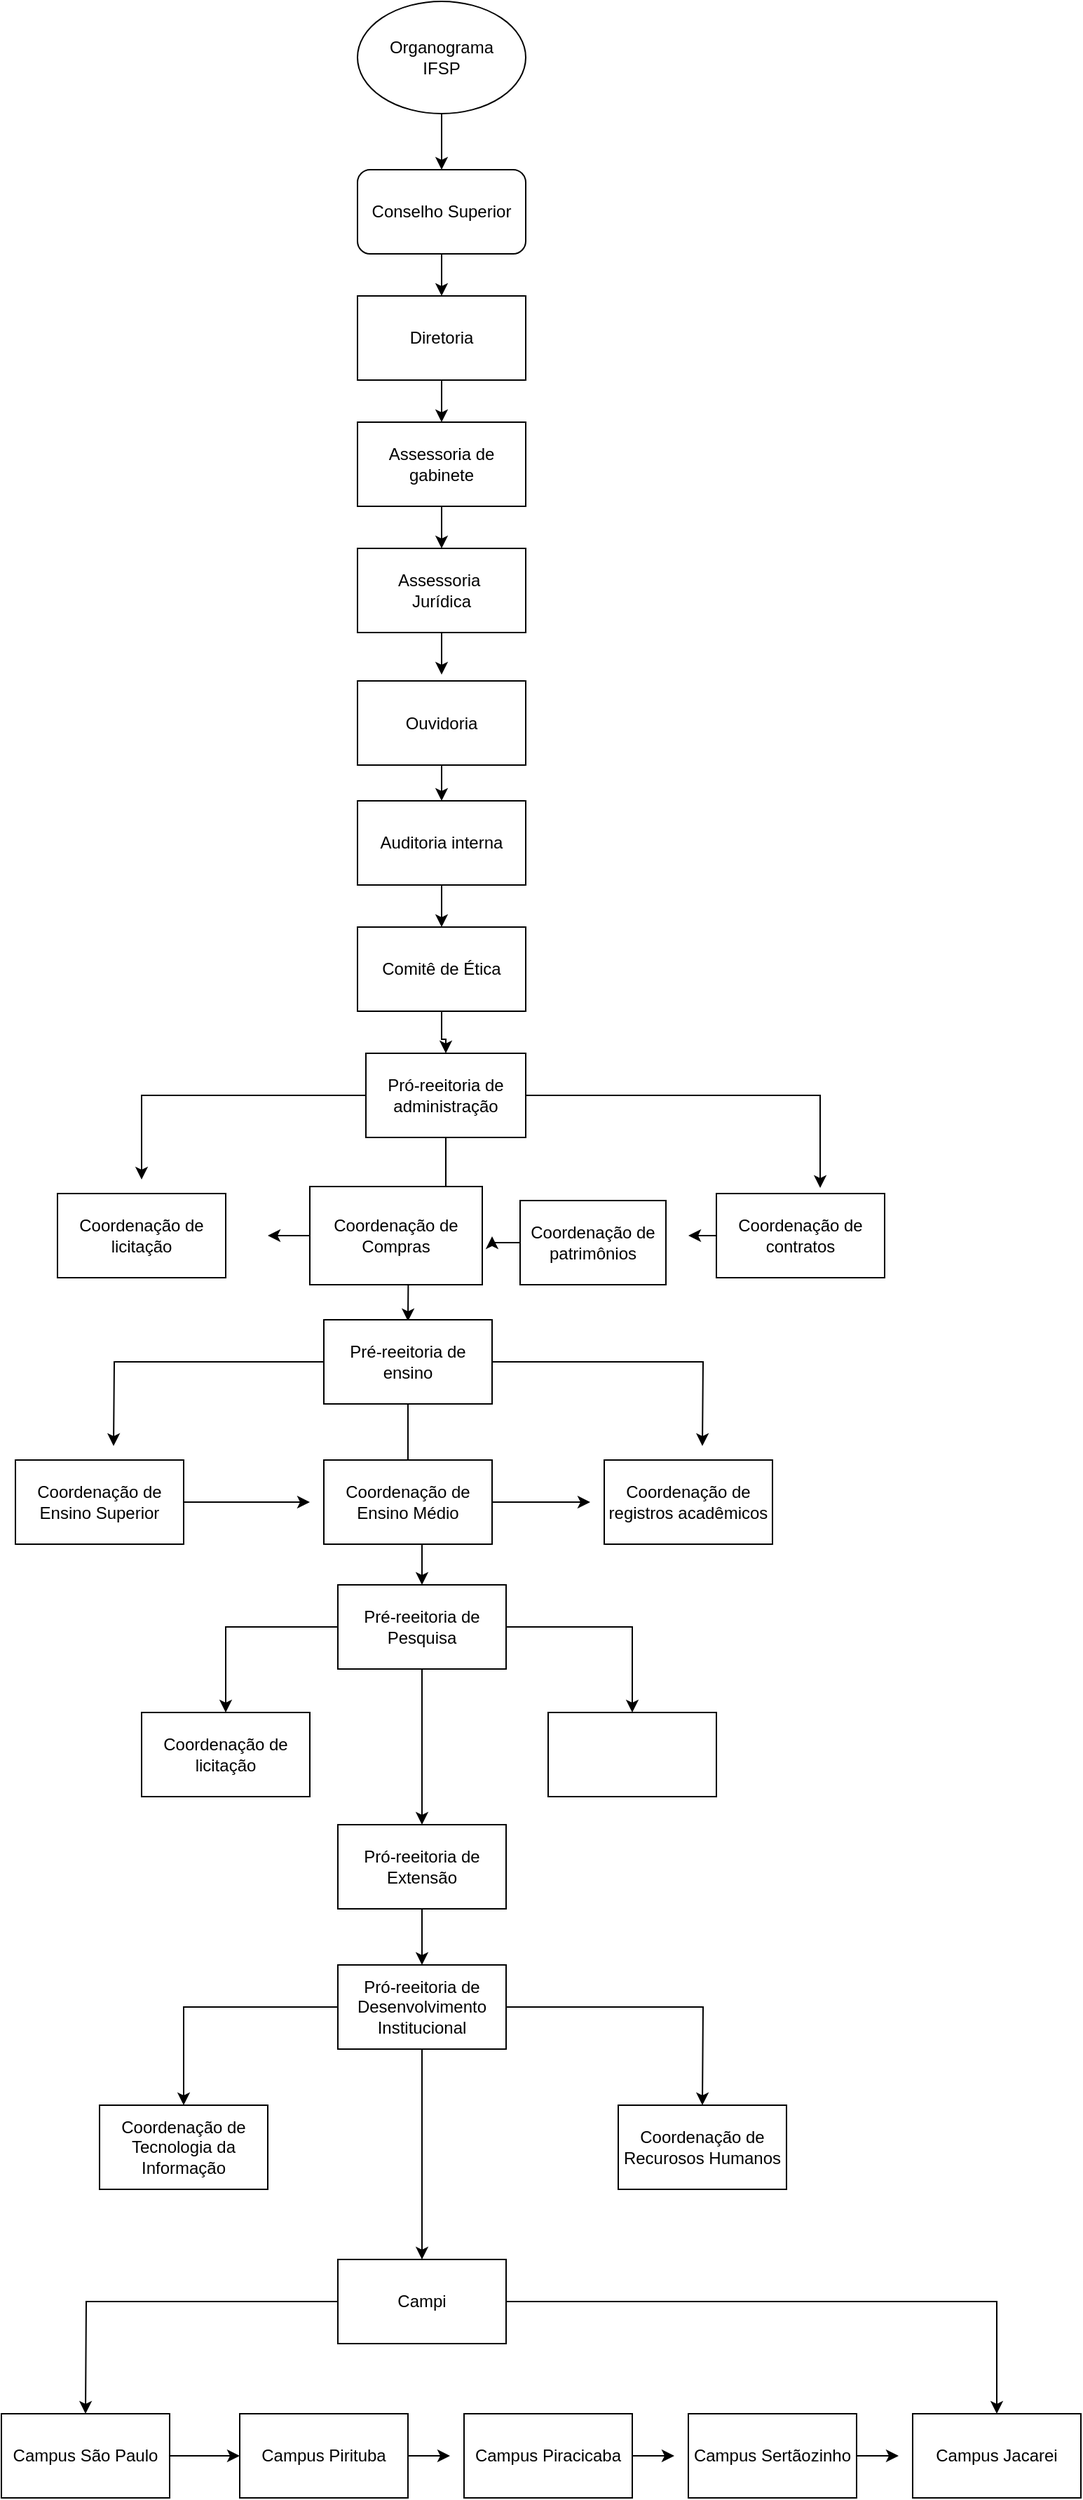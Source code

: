 <mxfile version="14.6.13" type="device"><diagram id="mtdGqqaH-EJTkpaRY5Uz" name="Página-1"><mxGraphModel dx="852" dy="494" grid="1" gridSize="10" guides="1" tooltips="1" connect="1" arrows="1" fold="1" page="1" pageScale="1" pageWidth="827" pageHeight="1169" math="0" shadow="0"><root><mxCell id="0"/><mxCell id="1" parent="0"/><mxCell id="1jJe2wnPBwwfV76Xw23E-4" style="edgeStyle=orthogonalEdgeStyle;rounded=0;orthogonalLoop=1;jettySize=auto;html=1;" edge="1" parent="1" source="1jJe2wnPBwwfV76Xw23E-1" target="1jJe2wnPBwwfV76Xw23E-5"><mxGeometry relative="1" as="geometry"><mxPoint x="414" y="250" as="targetPoint"/></mxGeometry></mxCell><mxCell id="1jJe2wnPBwwfV76Xw23E-1" value="Conselho Superior" style="rounded=1;whiteSpace=wrap;html=1;" vertex="1" parent="1"><mxGeometry x="354" y="160" width="120" height="60" as="geometry"/></mxCell><mxCell id="1jJe2wnPBwwfV76Xw23E-3" style="edgeStyle=orthogonalEdgeStyle;rounded=0;orthogonalLoop=1;jettySize=auto;html=1;" edge="1" parent="1" source="1jJe2wnPBwwfV76Xw23E-2" target="1jJe2wnPBwwfV76Xw23E-1"><mxGeometry relative="1" as="geometry"/></mxCell><mxCell id="1jJe2wnPBwwfV76Xw23E-2" value="Organograma&lt;br&gt;IFSP" style="ellipse;whiteSpace=wrap;html=1;" vertex="1" parent="1"><mxGeometry x="354" y="40" width="120" height="80" as="geometry"/></mxCell><mxCell id="1jJe2wnPBwwfV76Xw23E-8" style="edgeStyle=orthogonalEdgeStyle;rounded=0;orthogonalLoop=1;jettySize=auto;html=1;" edge="1" parent="1" source="1jJe2wnPBwwfV76Xw23E-5"><mxGeometry relative="1" as="geometry"><mxPoint x="414" y="340" as="targetPoint"/></mxGeometry></mxCell><mxCell id="1jJe2wnPBwwfV76Xw23E-5" value="Diretoria" style="rounded=0;whiteSpace=wrap;html=1;" vertex="1" parent="1"><mxGeometry x="354" y="250" width="120" height="60" as="geometry"/></mxCell><mxCell id="1jJe2wnPBwwfV76Xw23E-11" style="edgeStyle=orthogonalEdgeStyle;rounded=0;orthogonalLoop=1;jettySize=auto;html=1;" edge="1" parent="1" source="1jJe2wnPBwwfV76Xw23E-6"><mxGeometry relative="1" as="geometry"><mxPoint x="414" y="430" as="targetPoint"/></mxGeometry></mxCell><mxCell id="1jJe2wnPBwwfV76Xw23E-6" value="Assessoria de&lt;br&gt;gabinete" style="rounded=0;whiteSpace=wrap;html=1;" vertex="1" parent="1"><mxGeometry x="354" y="340" width="120" height="60" as="geometry"/></mxCell><mxCell id="1jJe2wnPBwwfV76Xw23E-12" style="edgeStyle=orthogonalEdgeStyle;rounded=0;orthogonalLoop=1;jettySize=auto;html=1;" edge="1" parent="1" source="1jJe2wnPBwwfV76Xw23E-9"><mxGeometry relative="1" as="geometry"><mxPoint x="414" y="520" as="targetPoint"/></mxGeometry></mxCell><mxCell id="1jJe2wnPBwwfV76Xw23E-9" value="Assessoria&amp;nbsp;&lt;br&gt;Jurídica" style="rounded=0;whiteSpace=wrap;html=1;" vertex="1" parent="1"><mxGeometry x="354" y="430" width="120" height="60" as="geometry"/></mxCell><mxCell id="1jJe2wnPBwwfV76Xw23E-15" style="edgeStyle=orthogonalEdgeStyle;rounded=0;orthogonalLoop=1;jettySize=auto;html=1;" edge="1" parent="1" source="1jJe2wnPBwwfV76Xw23E-13"><mxGeometry relative="1" as="geometry"><mxPoint x="414" y="610" as="targetPoint"/></mxGeometry></mxCell><mxCell id="1jJe2wnPBwwfV76Xw23E-13" value="Ouvidoria" style="rounded=0;whiteSpace=wrap;html=1;" vertex="1" parent="1"><mxGeometry x="354" y="524.5" width="120" height="60" as="geometry"/></mxCell><mxCell id="1jJe2wnPBwwfV76Xw23E-16" style="edgeStyle=orthogonalEdgeStyle;rounded=0;orthogonalLoop=1;jettySize=auto;html=1;" edge="1" parent="1" source="1jJe2wnPBwwfV76Xw23E-14" target="1jJe2wnPBwwfV76Xw23E-17"><mxGeometry relative="1" as="geometry"><mxPoint x="414" y="700" as="targetPoint"/></mxGeometry></mxCell><mxCell id="1jJe2wnPBwwfV76Xw23E-14" value="Auditoria interna" style="rounded=0;whiteSpace=wrap;html=1;" vertex="1" parent="1"><mxGeometry x="354" y="610" width="120" height="60" as="geometry"/></mxCell><mxCell id="1jJe2wnPBwwfV76Xw23E-18" style="edgeStyle=orthogonalEdgeStyle;rounded=0;orthogonalLoop=1;jettySize=auto;html=1;" edge="1" parent="1" source="1jJe2wnPBwwfV76Xw23E-17" target="1jJe2wnPBwwfV76Xw23E-19"><mxGeometry relative="1" as="geometry"><mxPoint x="414" y="790" as="targetPoint"/></mxGeometry></mxCell><mxCell id="1jJe2wnPBwwfV76Xw23E-17" value="Comitê de Ética" style="rounded=0;whiteSpace=wrap;html=1;" vertex="1" parent="1"><mxGeometry x="354" y="700" width="120" height="60" as="geometry"/></mxCell><mxCell id="1jJe2wnPBwwfV76Xw23E-20" style="edgeStyle=orthogonalEdgeStyle;rounded=0;orthogonalLoop=1;jettySize=auto;html=1;" edge="1" parent="1" source="1jJe2wnPBwwfV76Xw23E-19"><mxGeometry relative="1" as="geometry"><mxPoint x="200" y="880" as="targetPoint"/><Array as="points"><mxPoint x="200" y="820"/><mxPoint x="200" y="880"/></Array></mxGeometry></mxCell><mxCell id="1jJe2wnPBwwfV76Xw23E-26" style="edgeStyle=orthogonalEdgeStyle;rounded=0;orthogonalLoop=1;jettySize=auto;html=1;entryX=0.617;entryY=-0.067;entryDx=0;entryDy=0;entryPerimeter=0;" edge="1" parent="1" source="1jJe2wnPBwwfV76Xw23E-19" target="1jJe2wnPBwwfV76Xw23E-28"><mxGeometry relative="1" as="geometry"><mxPoint x="680" y="870" as="targetPoint"/></mxGeometry></mxCell><mxCell id="1jJe2wnPBwwfV76Xw23E-33" style="edgeStyle=orthogonalEdgeStyle;rounded=0;orthogonalLoop=1;jettySize=auto;html=1;exitX=0.5;exitY=1;exitDx=0;exitDy=0;" edge="1" parent="1" source="1jJe2wnPBwwfV76Xw23E-19"><mxGeometry relative="1" as="geometry"><mxPoint x="390" y="981" as="targetPoint"/></mxGeometry></mxCell><mxCell id="1jJe2wnPBwwfV76Xw23E-19" value="Pró-reeitoria de administração" style="rounded=0;whiteSpace=wrap;html=1;" vertex="1" parent="1"><mxGeometry x="360" y="790" width="114" height="60" as="geometry"/></mxCell><mxCell id="1jJe2wnPBwwfV76Xw23E-21" value="Coordenação de licitação" style="rounded=0;whiteSpace=wrap;html=1;" vertex="1" parent="1"><mxGeometry x="140" y="890" width="120" height="60" as="geometry"/></mxCell><mxCell id="1jJe2wnPBwwfV76Xw23E-32" style="edgeStyle=orthogonalEdgeStyle;rounded=0;orthogonalLoop=1;jettySize=auto;html=1;" edge="1" parent="1" source="1jJe2wnPBwwfV76Xw23E-23"><mxGeometry relative="1" as="geometry"><mxPoint x="290" y="920" as="targetPoint"/></mxGeometry></mxCell><mxCell id="1jJe2wnPBwwfV76Xw23E-23" value="Coordenação de Compras" style="rounded=0;whiteSpace=wrap;html=1;" vertex="1" parent="1"><mxGeometry x="320" y="885" width="123" height="70" as="geometry"/></mxCell><mxCell id="1jJe2wnPBwwfV76Xw23E-29" style="edgeStyle=orthogonalEdgeStyle;rounded=0;orthogonalLoop=1;jettySize=auto;html=1;" edge="1" parent="1" source="1jJe2wnPBwwfV76Xw23E-28"><mxGeometry relative="1" as="geometry"><mxPoint x="590" y="920" as="targetPoint"/></mxGeometry></mxCell><mxCell id="1jJe2wnPBwwfV76Xw23E-28" value="Coordenação de contratos" style="rounded=0;whiteSpace=wrap;html=1;" vertex="1" parent="1"><mxGeometry x="610" y="890" width="120" height="60" as="geometry"/></mxCell><mxCell id="1jJe2wnPBwwfV76Xw23E-31" style="edgeStyle=orthogonalEdgeStyle;rounded=0;orthogonalLoop=1;jettySize=auto;html=1;" edge="1" parent="1" source="1jJe2wnPBwwfV76Xw23E-30"><mxGeometry relative="1" as="geometry"><mxPoint x="450" y="920" as="targetPoint"/></mxGeometry></mxCell><mxCell id="1jJe2wnPBwwfV76Xw23E-30" value="Coordenação de patrimônios" style="rounded=0;whiteSpace=wrap;html=1;" vertex="1" parent="1"><mxGeometry x="470" y="895" width="104" height="60" as="geometry"/></mxCell><mxCell id="1jJe2wnPBwwfV76Xw23E-35" style="edgeStyle=orthogonalEdgeStyle;rounded=0;orthogonalLoop=1;jettySize=auto;html=1;" edge="1" parent="1" source="1jJe2wnPBwwfV76Xw23E-34"><mxGeometry relative="1" as="geometry"><mxPoint x="180" y="1070" as="targetPoint"/></mxGeometry></mxCell><mxCell id="1jJe2wnPBwwfV76Xw23E-36" style="edgeStyle=orthogonalEdgeStyle;rounded=0;orthogonalLoop=1;jettySize=auto;html=1;" edge="1" parent="1" source="1jJe2wnPBwwfV76Xw23E-34"><mxGeometry relative="1" as="geometry"><mxPoint x="600" y="1070" as="targetPoint"/></mxGeometry></mxCell><mxCell id="1jJe2wnPBwwfV76Xw23E-42" style="edgeStyle=orthogonalEdgeStyle;rounded=0;orthogonalLoop=1;jettySize=auto;html=1;exitX=0.5;exitY=1;exitDx=0;exitDy=0;" edge="1" parent="1" source="1jJe2wnPBwwfV76Xw23E-34" target="1jJe2wnPBwwfV76Xw23E-43"><mxGeometry relative="1" as="geometry"><mxPoint x="400" y="1170" as="targetPoint"/></mxGeometry></mxCell><mxCell id="1jJe2wnPBwwfV76Xw23E-34" value="Pré-reeitoria de ensino" style="rounded=0;whiteSpace=wrap;html=1;" vertex="1" parent="1"><mxGeometry x="330" y="980" width="120" height="60" as="geometry"/></mxCell><mxCell id="1jJe2wnPBwwfV76Xw23E-40" style="edgeStyle=orthogonalEdgeStyle;rounded=0;orthogonalLoop=1;jettySize=auto;html=1;" edge="1" parent="1" source="1jJe2wnPBwwfV76Xw23E-37"><mxGeometry relative="1" as="geometry"><mxPoint x="320" y="1110" as="targetPoint"/></mxGeometry></mxCell><mxCell id="1jJe2wnPBwwfV76Xw23E-37" value="Coordenação de Ensino Superior" style="rounded=0;whiteSpace=wrap;html=1;" vertex="1" parent="1"><mxGeometry x="110" y="1080" width="120" height="60" as="geometry"/></mxCell><mxCell id="1jJe2wnPBwwfV76Xw23E-38" value="Coordenação de registros acadêmicos" style="rounded=0;whiteSpace=wrap;html=1;" vertex="1" parent="1"><mxGeometry x="530" y="1080" width="120" height="60" as="geometry"/></mxCell><mxCell id="1jJe2wnPBwwfV76Xw23E-41" style="edgeStyle=orthogonalEdgeStyle;rounded=0;orthogonalLoop=1;jettySize=auto;html=1;" edge="1" parent="1" source="1jJe2wnPBwwfV76Xw23E-39"><mxGeometry relative="1" as="geometry"><mxPoint x="520" y="1110" as="targetPoint"/></mxGeometry></mxCell><mxCell id="1jJe2wnPBwwfV76Xw23E-39" value="Coordenação de Ensino Médio" style="rounded=0;whiteSpace=wrap;html=1;" vertex="1" parent="1"><mxGeometry x="330" y="1080" width="120" height="60" as="geometry"/></mxCell><mxCell id="1jJe2wnPBwwfV76Xw23E-44" style="edgeStyle=orthogonalEdgeStyle;rounded=0;orthogonalLoop=1;jettySize=auto;html=1;" edge="1" parent="1" source="1jJe2wnPBwwfV76Xw23E-43" target="1jJe2wnPBwwfV76Xw23E-45"><mxGeometry relative="1" as="geometry"><mxPoint x="290" y="1240" as="targetPoint"/></mxGeometry></mxCell><mxCell id="1jJe2wnPBwwfV76Xw23E-46" style="edgeStyle=orthogonalEdgeStyle;rounded=0;orthogonalLoop=1;jettySize=auto;html=1;" edge="1" parent="1" source="1jJe2wnPBwwfV76Xw23E-43" target="1jJe2wnPBwwfV76Xw23E-47"><mxGeometry relative="1" as="geometry"><mxPoint x="560" y="1250" as="targetPoint"/></mxGeometry></mxCell><mxCell id="1jJe2wnPBwwfV76Xw23E-48" style="edgeStyle=orthogonalEdgeStyle;rounded=0;orthogonalLoop=1;jettySize=auto;html=1;" edge="1" parent="1" source="1jJe2wnPBwwfV76Xw23E-43" target="1jJe2wnPBwwfV76Xw23E-49"><mxGeometry relative="1" as="geometry"><mxPoint x="400" y="1370" as="targetPoint"/></mxGeometry></mxCell><mxCell id="1jJe2wnPBwwfV76Xw23E-43" value="Pré-reeitoria de Pesquisa" style="rounded=0;whiteSpace=wrap;html=1;" vertex="1" parent="1"><mxGeometry x="340" y="1169" width="120" height="60" as="geometry"/></mxCell><mxCell id="1jJe2wnPBwwfV76Xw23E-45" value="Coordenação de licitação" style="rounded=0;whiteSpace=wrap;html=1;" vertex="1" parent="1"><mxGeometry x="200" y="1260" width="120" height="60" as="geometry"/></mxCell><mxCell id="1jJe2wnPBwwfV76Xw23E-47" value="" style="rounded=0;whiteSpace=wrap;html=1;" vertex="1" parent="1"><mxGeometry x="490" y="1260" width="120" height="60" as="geometry"/></mxCell><mxCell id="1jJe2wnPBwwfV76Xw23E-50" style="edgeStyle=orthogonalEdgeStyle;rounded=0;orthogonalLoop=1;jettySize=auto;html=1;" edge="1" parent="1" source="1jJe2wnPBwwfV76Xw23E-49" target="1jJe2wnPBwwfV76Xw23E-51"><mxGeometry relative="1" as="geometry"><mxPoint x="400" y="1440" as="targetPoint"/></mxGeometry></mxCell><mxCell id="1jJe2wnPBwwfV76Xw23E-49" value="Pró-reeitoria de Extensão" style="rounded=0;whiteSpace=wrap;html=1;" vertex="1" parent="1"><mxGeometry x="340" y="1340" width="120" height="60" as="geometry"/></mxCell><mxCell id="1jJe2wnPBwwfV76Xw23E-52" style="edgeStyle=orthogonalEdgeStyle;rounded=0;orthogonalLoop=1;jettySize=auto;html=1;" edge="1" parent="1" source="1jJe2wnPBwwfV76Xw23E-51" target="1jJe2wnPBwwfV76Xw23E-53"><mxGeometry relative="1" as="geometry"><mxPoint x="280" y="1510" as="targetPoint"/></mxGeometry></mxCell><mxCell id="1jJe2wnPBwwfV76Xw23E-54" style="edgeStyle=orthogonalEdgeStyle;rounded=0;orthogonalLoop=1;jettySize=auto;html=1;" edge="1" parent="1" source="1jJe2wnPBwwfV76Xw23E-51"><mxGeometry relative="1" as="geometry"><mxPoint x="600" y="1540" as="targetPoint"/></mxGeometry></mxCell><mxCell id="1jJe2wnPBwwfV76Xw23E-56" style="edgeStyle=orthogonalEdgeStyle;rounded=0;orthogonalLoop=1;jettySize=auto;html=1;" edge="1" parent="1" source="1jJe2wnPBwwfV76Xw23E-51" target="1jJe2wnPBwwfV76Xw23E-57"><mxGeometry relative="1" as="geometry"><mxPoint x="400" y="1620" as="targetPoint"/></mxGeometry></mxCell><mxCell id="1jJe2wnPBwwfV76Xw23E-51" value="Pró-reeitoria de Desenvolvimento Institucional" style="rounded=0;whiteSpace=wrap;html=1;" vertex="1" parent="1"><mxGeometry x="340" y="1440" width="120" height="60" as="geometry"/></mxCell><mxCell id="1jJe2wnPBwwfV76Xw23E-53" value="Coordenação de Tecnologia da Informação" style="rounded=0;whiteSpace=wrap;html=1;" vertex="1" parent="1"><mxGeometry x="170" y="1540" width="120" height="60" as="geometry"/></mxCell><mxCell id="1jJe2wnPBwwfV76Xw23E-55" value="Coordenação de Recurosos Humanos" style="rounded=0;whiteSpace=wrap;html=1;" vertex="1" parent="1"><mxGeometry x="540" y="1540" width="120" height="60" as="geometry"/></mxCell><mxCell id="1jJe2wnPBwwfV76Xw23E-58" style="edgeStyle=orthogonalEdgeStyle;rounded=0;orthogonalLoop=1;jettySize=auto;html=1;" edge="1" parent="1" source="1jJe2wnPBwwfV76Xw23E-57"><mxGeometry relative="1" as="geometry"><mxPoint x="160" y="1760" as="targetPoint"/></mxGeometry></mxCell><mxCell id="1jJe2wnPBwwfV76Xw23E-69" style="edgeStyle=orthogonalEdgeStyle;rounded=0;orthogonalLoop=1;jettySize=auto;html=1;" edge="1" parent="1" source="1jJe2wnPBwwfV76Xw23E-57" target="1jJe2wnPBwwfV76Xw23E-70"><mxGeometry relative="1" as="geometry"><mxPoint x="810" y="1750" as="targetPoint"/></mxGeometry></mxCell><mxCell id="1jJe2wnPBwwfV76Xw23E-57" value="Campi" style="rounded=0;whiteSpace=wrap;html=1;" vertex="1" parent="1"><mxGeometry x="340" y="1650" width="120" height="60" as="geometry"/></mxCell><mxCell id="1jJe2wnPBwwfV76Xw23E-60" style="edgeStyle=orthogonalEdgeStyle;rounded=0;orthogonalLoop=1;jettySize=auto;html=1;" edge="1" parent="1" source="1jJe2wnPBwwfV76Xw23E-59"><mxGeometry relative="1" as="geometry"><mxPoint x="270" y="1790" as="targetPoint"/></mxGeometry></mxCell><mxCell id="1jJe2wnPBwwfV76Xw23E-59" value="Campus São Paulo" style="rounded=0;whiteSpace=wrap;html=1;" vertex="1" parent="1"><mxGeometry x="100" y="1760" width="120" height="60" as="geometry"/></mxCell><mxCell id="1jJe2wnPBwwfV76Xw23E-63" style="edgeStyle=orthogonalEdgeStyle;rounded=0;orthogonalLoop=1;jettySize=auto;html=1;" edge="1" parent="1" source="1jJe2wnPBwwfV76Xw23E-62"><mxGeometry relative="1" as="geometry"><mxPoint x="420" y="1790" as="targetPoint"/></mxGeometry></mxCell><mxCell id="1jJe2wnPBwwfV76Xw23E-62" value="Campus Pirituba" style="rounded=0;whiteSpace=wrap;html=1;" vertex="1" parent="1"><mxGeometry x="270" y="1760" width="120" height="60" as="geometry"/></mxCell><mxCell id="1jJe2wnPBwwfV76Xw23E-67" style="edgeStyle=orthogonalEdgeStyle;rounded=0;orthogonalLoop=1;jettySize=auto;html=1;" edge="1" parent="1" source="1jJe2wnPBwwfV76Xw23E-64"><mxGeometry relative="1" as="geometry"><mxPoint x="580" y="1790" as="targetPoint"/></mxGeometry></mxCell><mxCell id="1jJe2wnPBwwfV76Xw23E-64" value="Campus Piracicaba" style="rounded=0;whiteSpace=wrap;html=1;" vertex="1" parent="1"><mxGeometry x="430" y="1760" width="120" height="60" as="geometry"/></mxCell><mxCell id="1jJe2wnPBwwfV76Xw23E-72" style="edgeStyle=orthogonalEdgeStyle;rounded=0;orthogonalLoop=1;jettySize=auto;html=1;" edge="1" parent="1" source="1jJe2wnPBwwfV76Xw23E-68"><mxGeometry relative="1" as="geometry"><mxPoint x="740" y="1790" as="targetPoint"/></mxGeometry></mxCell><mxCell id="1jJe2wnPBwwfV76Xw23E-68" value="Campus Sertãozinho" style="rounded=0;whiteSpace=wrap;html=1;" vertex="1" parent="1"><mxGeometry x="590" y="1760" width="120" height="60" as="geometry"/></mxCell><mxCell id="1jJe2wnPBwwfV76Xw23E-70" value="Campus Jacarei" style="rounded=0;whiteSpace=wrap;html=1;" vertex="1" parent="1"><mxGeometry x="750" y="1760" width="120" height="60" as="geometry"/></mxCell></root></mxGraphModel></diagram></mxfile>